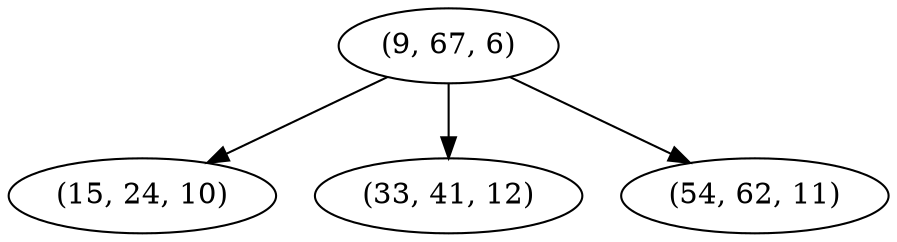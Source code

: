 digraph tree {
    "(9, 67, 6)";
    "(15, 24, 10)";
    "(33, 41, 12)";
    "(54, 62, 11)";
    "(9, 67, 6)" -> "(15, 24, 10)";
    "(9, 67, 6)" -> "(33, 41, 12)";
    "(9, 67, 6)" -> "(54, 62, 11)";
}
